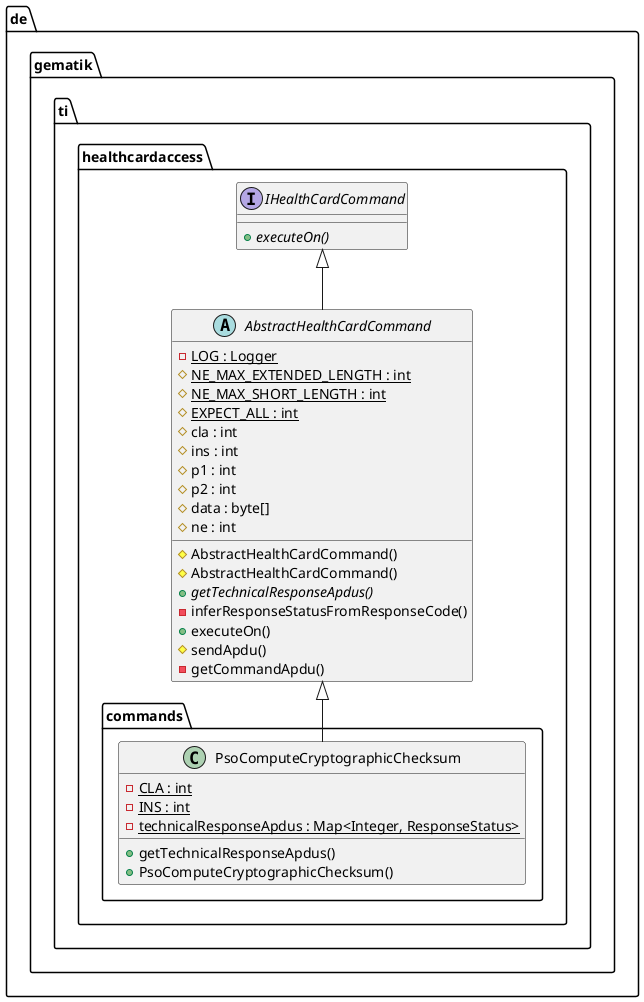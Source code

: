 @startuml

 package de.gematik.ti.healthcardaccess {
    interface IHealthCardCommand {
        {abstract} + executeOn()
    }
  }

 package de.gematik.ti.healthcardaccess {
    abstract class AbstractHealthCardCommand {
        {static} - LOG : Logger
        {static} # NE_MAX_EXTENDED_LENGTH : int
        {static} # NE_MAX_SHORT_LENGTH : int
        {static} # EXPECT_ALL : int
        # cla : int
        # ins : int
        # p1 : int
        # p2 : int
        # data : byte[]
        # ne : int
        # AbstractHealthCardCommand()
        # AbstractHealthCardCommand()
        {abstract} + getTechnicalResponseApdus()
        - inferResponseStatusFromResponseCode()
        + executeOn()
        # sendApdu()
        - getCommandApdu()
    }
  }

 package de.gematik.ti.healthcardaccess {
     package de.gematik.ti.healthcardaccess.commands {
       class PsoComputeCryptographicChecksum {
           {static} - CLA : int
           {static} - INS : int
           {static} - technicalResponseApdus : Map<Integer, ResponseStatus>
           + getTechnicalResponseApdus()
           + PsoComputeCryptographicChecksum()
       }
     }
   }

  AbstractHealthCardCommand -up-|> IHealthCardCommand
  PsoComputeCryptographicChecksum -up-|> AbstractHealthCardCommand

@enduml